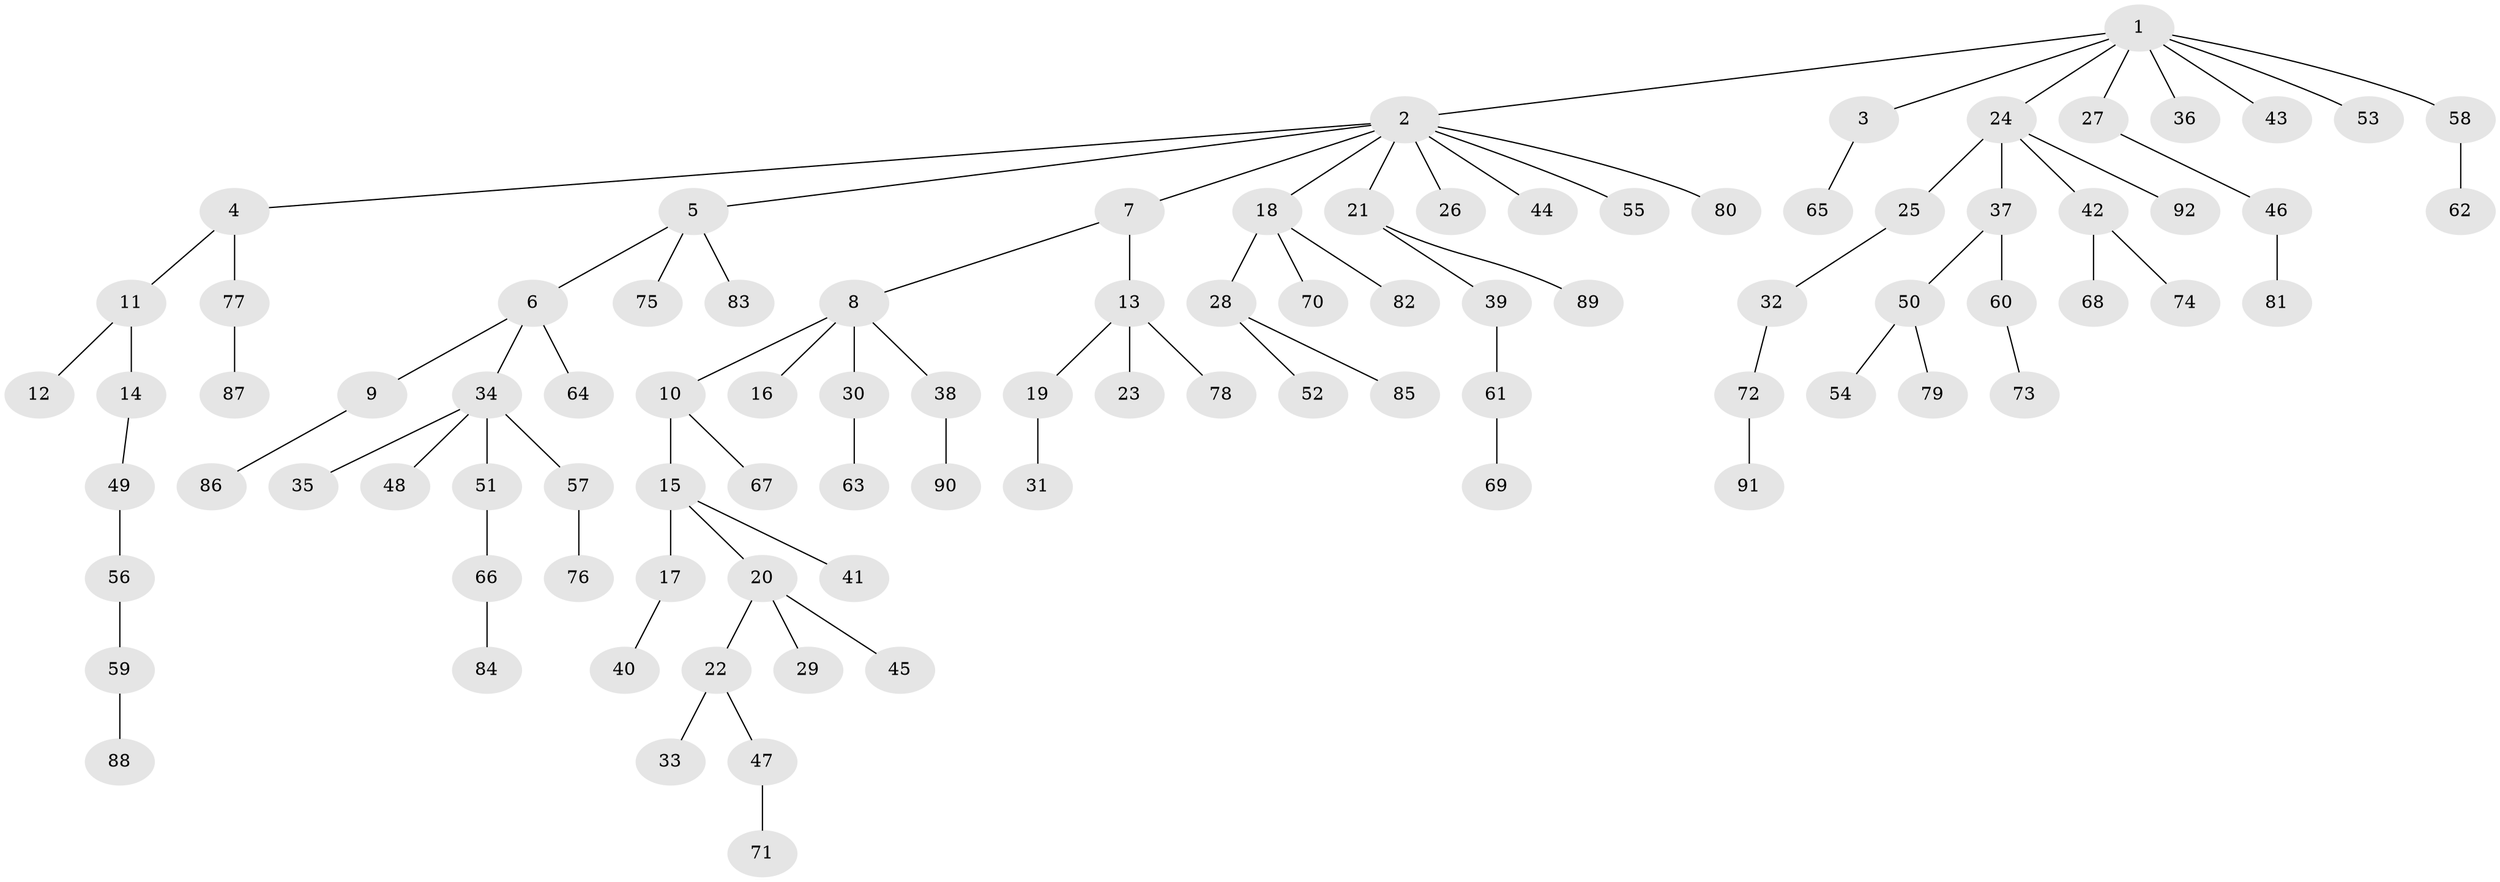 // coarse degree distribution, {7: 0.015625, 9: 0.015625, 2: 0.21875, 3: 0.109375, 4: 0.03125, 5: 0.015625, 6: 0.03125, 1: 0.5625}
// Generated by graph-tools (version 1.1) at 2025/52/02/27/25 19:52:10]
// undirected, 92 vertices, 91 edges
graph export_dot {
graph [start="1"]
  node [color=gray90,style=filled];
  1;
  2;
  3;
  4;
  5;
  6;
  7;
  8;
  9;
  10;
  11;
  12;
  13;
  14;
  15;
  16;
  17;
  18;
  19;
  20;
  21;
  22;
  23;
  24;
  25;
  26;
  27;
  28;
  29;
  30;
  31;
  32;
  33;
  34;
  35;
  36;
  37;
  38;
  39;
  40;
  41;
  42;
  43;
  44;
  45;
  46;
  47;
  48;
  49;
  50;
  51;
  52;
  53;
  54;
  55;
  56;
  57;
  58;
  59;
  60;
  61;
  62;
  63;
  64;
  65;
  66;
  67;
  68;
  69;
  70;
  71;
  72;
  73;
  74;
  75;
  76;
  77;
  78;
  79;
  80;
  81;
  82;
  83;
  84;
  85;
  86;
  87;
  88;
  89;
  90;
  91;
  92;
  1 -- 2;
  1 -- 3;
  1 -- 24;
  1 -- 27;
  1 -- 36;
  1 -- 43;
  1 -- 53;
  1 -- 58;
  2 -- 4;
  2 -- 5;
  2 -- 7;
  2 -- 18;
  2 -- 21;
  2 -- 26;
  2 -- 44;
  2 -- 55;
  2 -- 80;
  3 -- 65;
  4 -- 11;
  4 -- 77;
  5 -- 6;
  5 -- 75;
  5 -- 83;
  6 -- 9;
  6 -- 34;
  6 -- 64;
  7 -- 8;
  7 -- 13;
  8 -- 10;
  8 -- 16;
  8 -- 30;
  8 -- 38;
  9 -- 86;
  10 -- 15;
  10 -- 67;
  11 -- 12;
  11 -- 14;
  13 -- 19;
  13 -- 23;
  13 -- 78;
  14 -- 49;
  15 -- 17;
  15 -- 20;
  15 -- 41;
  17 -- 40;
  18 -- 28;
  18 -- 70;
  18 -- 82;
  19 -- 31;
  20 -- 22;
  20 -- 29;
  20 -- 45;
  21 -- 39;
  21 -- 89;
  22 -- 33;
  22 -- 47;
  24 -- 25;
  24 -- 37;
  24 -- 42;
  24 -- 92;
  25 -- 32;
  27 -- 46;
  28 -- 52;
  28 -- 85;
  30 -- 63;
  32 -- 72;
  34 -- 35;
  34 -- 48;
  34 -- 51;
  34 -- 57;
  37 -- 50;
  37 -- 60;
  38 -- 90;
  39 -- 61;
  42 -- 68;
  42 -- 74;
  46 -- 81;
  47 -- 71;
  49 -- 56;
  50 -- 54;
  50 -- 79;
  51 -- 66;
  56 -- 59;
  57 -- 76;
  58 -- 62;
  59 -- 88;
  60 -- 73;
  61 -- 69;
  66 -- 84;
  72 -- 91;
  77 -- 87;
}
